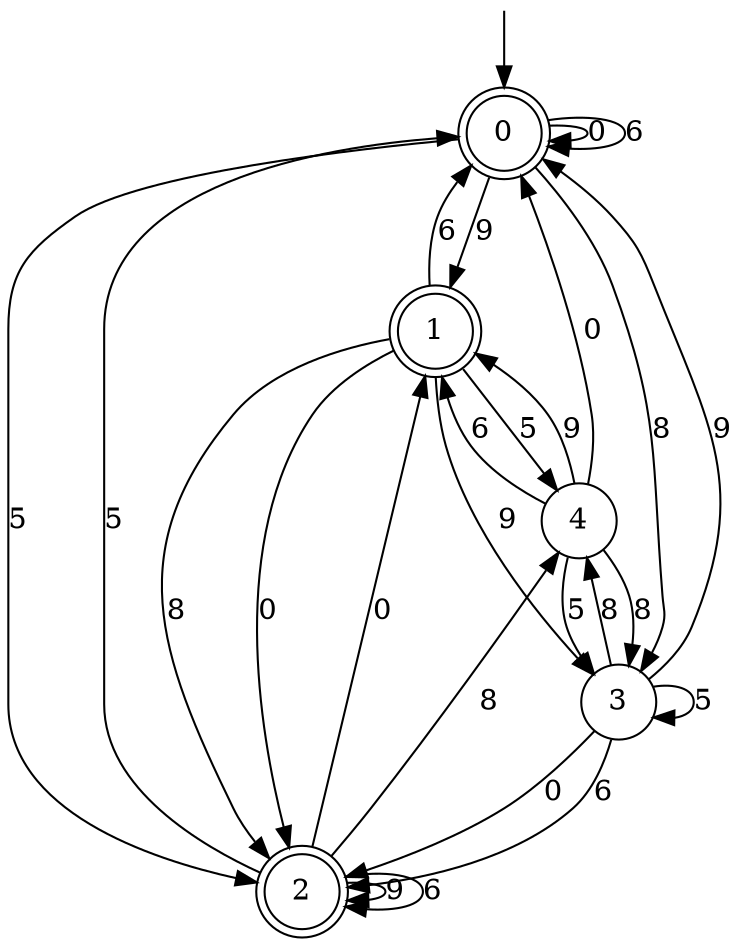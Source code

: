 digraph g {

	s0 [shape="doublecircle" label="0"];
	s1 [shape="doublecircle" label="1"];
	s2 [shape="doublecircle" label="2"];
	s3 [shape="circle" label="3"];
	s4 [shape="circle" label="4"];
	s0 -> s1 [label="9"];
	s0 -> s2 [label="5"];
	s0 -> s3 [label="8"];
	s0 -> s0 [label="0"];
	s0 -> s0 [label="6"];
	s1 -> s3 [label="9"];
	s1 -> s4 [label="5"];
	s1 -> s2 [label="8"];
	s1 -> s2 [label="0"];
	s1 -> s0 [label="6"];
	s2 -> s2 [label="9"];
	s2 -> s0 [label="5"];
	s2 -> s4 [label="8"];
	s2 -> s1 [label="0"];
	s2 -> s2 [label="6"];
	s3 -> s0 [label="9"];
	s3 -> s3 [label="5"];
	s3 -> s4 [label="8"];
	s3 -> s2 [label="0"];
	s3 -> s2 [label="6"];
	s4 -> s1 [label="9"];
	s4 -> s3 [label="5"];
	s4 -> s3 [label="8"];
	s4 -> s0 [label="0"];
	s4 -> s1 [label="6"];

__start0 [label="" shape="none" width="0" height="0"];
__start0 -> s0;

}
